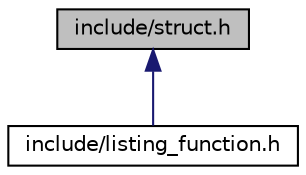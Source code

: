 digraph "include/struct.h"
{
  edge [fontname="Helvetica",fontsize="10",labelfontname="Helvetica",labelfontsize="10"];
  node [fontname="Helvetica",fontsize="10",shape=record];
  Node1 [label="include/struct.h",height=0.2,width=0.4,color="black", fillcolor="grey75", style="filled", fontcolor="black"];
  Node1 -> Node2 [dir="back",color="midnightblue",fontsize="10",style="solid",fontname="Helvetica"];
  Node2 [label="include/listing_function.h",height=0.2,width=0.4,color="black", fillcolor="white", style="filled",URL="$listing__function_8h.html",tooltip="Fichier incluant tous les autres headers avec tous les prototypes des fonctions du projets ainsi que ..."];
}
